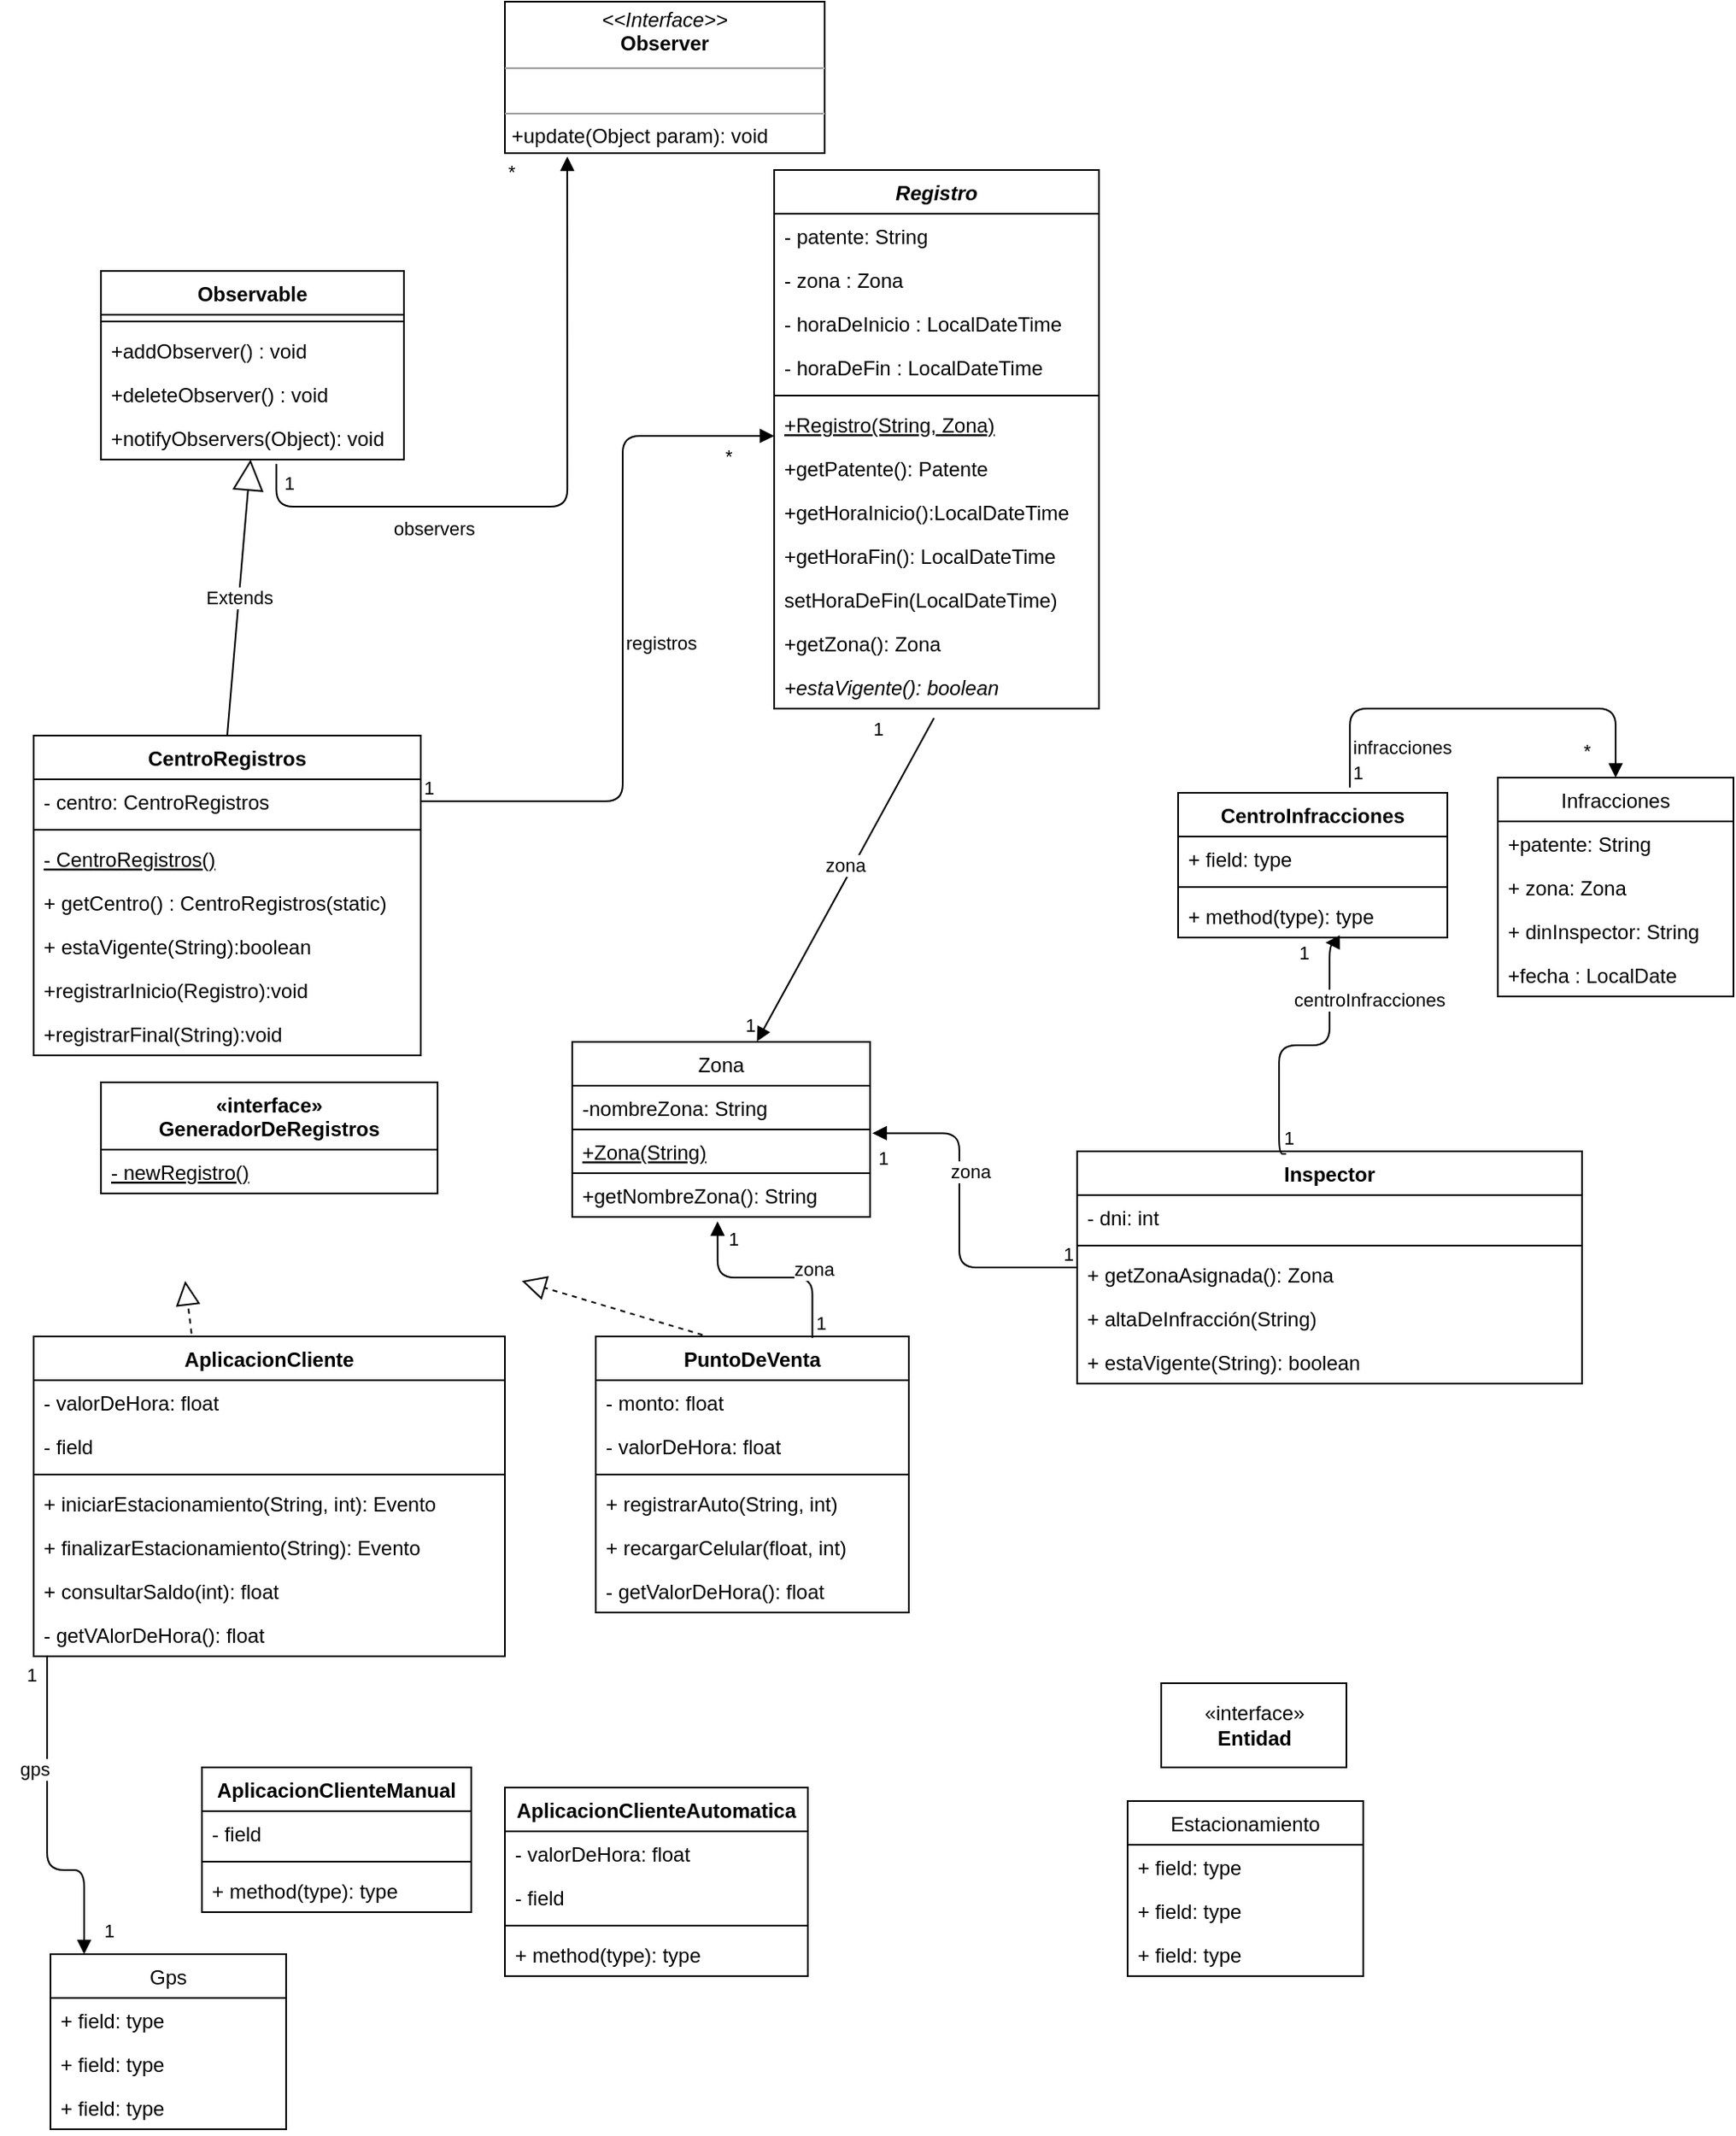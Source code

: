 <mxfile version="13.8.8" type="github">
  <diagram id="UriEQa8C2BqxbSiIbaLs" name="Page-1">
    <mxGraphModel dx="1437" dy="1919" grid="1" gridSize="10" guides="1" tooltips="1" connect="1" arrows="1" fold="1" page="1" pageScale="1" pageWidth="827" pageHeight="1169" math="0" shadow="0">
      <root>
        <mxCell id="0" />
        <mxCell id="1" parent="0" />
        <mxCell id="VB39YqvQ5aaG4hXCd4-X-40" value="1" style="edgeLabel;resizable=0;html=1;align=left;verticalAlign=bottom;" parent="1" connectable="0" vertex="1">
          <mxGeometry x="507" y="20" as="geometry" />
        </mxCell>
        <mxCell id="VB39YqvQ5aaG4hXCd4-X-56" value="" style="endArrow=block;dashed=1;endFill=0;endSize=12;html=1;exitX=0.372;exitY=0.005;exitDx=0;exitDy=0;exitPerimeter=0;" parent="1" source="VB39YqvQ5aaG4hXCd4-X-45" edge="1">
          <mxGeometry width="160" relative="1" as="geometry">
            <mxPoint x="75" y="385" as="sourcePoint" />
            <mxPoint x="300" y="340" as="targetPoint" />
          </mxGeometry>
        </mxCell>
        <mxCell id="VB39YqvQ5aaG4hXCd4-X-57" value="" style="endArrow=block;dashed=1;endFill=0;endSize=12;html=1;exitX=0.335;exitY=-0.009;exitDx=0;exitDy=0;exitPerimeter=0;" parent="1" source="VB39YqvQ5aaG4hXCd4-X-49" edge="1">
          <mxGeometry width="160" relative="1" as="geometry">
            <mxPoint x="230" y="365" as="sourcePoint" />
            <mxPoint x="100" y="340" as="targetPoint" />
          </mxGeometry>
        </mxCell>
        <mxCell id="VB39YqvQ5aaG4hXCd4-X-49" value="AplicacionCliente" style="swimlane;fontStyle=1;align=center;verticalAlign=top;childLayout=stackLayout;horizontal=1;startSize=26;horizontalStack=0;resizeParent=1;resizeParentMax=0;resizeLast=0;collapsible=1;marginBottom=0;" parent="1" vertex="1">
          <mxGeometry x="10" y="373" width="280" height="190" as="geometry" />
        </mxCell>
        <mxCell id="r_H7_0o1ONl4fKxX0q2_-2" value="- valorDeHora: float" style="text;strokeColor=none;fillColor=none;align=left;verticalAlign=top;spacingLeft=4;spacingRight=4;overflow=hidden;rotatable=0;points=[[0,0.5],[1,0.5]];portConstraint=eastwest;" parent="VB39YqvQ5aaG4hXCd4-X-49" vertex="1">
          <mxGeometry y="26" width="280" height="26" as="geometry" />
        </mxCell>
        <mxCell id="VB39YqvQ5aaG4hXCd4-X-50" value="- field" style="text;strokeColor=none;fillColor=none;align=left;verticalAlign=top;spacingLeft=4;spacingRight=4;overflow=hidden;rotatable=0;points=[[0,0.5],[1,0.5]];portConstraint=eastwest;" parent="VB39YqvQ5aaG4hXCd4-X-49" vertex="1">
          <mxGeometry y="52" width="280" height="26" as="geometry" />
        </mxCell>
        <mxCell id="VB39YqvQ5aaG4hXCd4-X-51" value="" style="line;strokeWidth=1;fillColor=none;align=left;verticalAlign=middle;spacingTop=-1;spacingLeft=3;spacingRight=3;rotatable=0;labelPosition=right;points=[];portConstraint=eastwest;" parent="VB39YqvQ5aaG4hXCd4-X-49" vertex="1">
          <mxGeometry y="78" width="280" height="8" as="geometry" />
        </mxCell>
        <mxCell id="r_H7_0o1ONl4fKxX0q2_-14" value="+ iniciarEstacionamiento(String, int): Evento" style="text;strokeColor=none;fillColor=none;align=left;verticalAlign=top;spacingLeft=4;spacingRight=4;overflow=hidden;rotatable=0;points=[[0,0.5],[1,0.5]];portConstraint=eastwest;" parent="VB39YqvQ5aaG4hXCd4-X-49" vertex="1">
          <mxGeometry y="86" width="280" height="26" as="geometry" />
        </mxCell>
        <mxCell id="r_H7_0o1ONl4fKxX0q2_-15" value="+ finalizarEstacionamiento(String): Evento" style="text;strokeColor=none;fillColor=none;align=left;verticalAlign=top;spacingLeft=4;spacingRight=4;overflow=hidden;rotatable=0;points=[[0,0.5],[1,0.5]];portConstraint=eastwest;" parent="VB39YqvQ5aaG4hXCd4-X-49" vertex="1">
          <mxGeometry y="112" width="280" height="26" as="geometry" />
        </mxCell>
        <mxCell id="b4qJvFJ273MuNYPWtz6A-58" value="+ consultarSaldo(int): float" style="text;strokeColor=none;fillColor=none;align=left;verticalAlign=top;spacingLeft=4;spacingRight=4;overflow=hidden;rotatable=0;points=[[0,0.5],[1,0.5]];portConstraint=eastwest;" parent="VB39YqvQ5aaG4hXCd4-X-49" vertex="1">
          <mxGeometry y="138" width="280" height="26" as="geometry" />
        </mxCell>
        <mxCell id="VB39YqvQ5aaG4hXCd4-X-52" value="- getVAlorDeHora(): float" style="text;strokeColor=none;fillColor=none;align=left;verticalAlign=top;spacingLeft=4;spacingRight=4;overflow=hidden;rotatable=0;points=[[0,0.5],[1,0.5]];portConstraint=eastwest;" parent="VB39YqvQ5aaG4hXCd4-X-49" vertex="1">
          <mxGeometry y="164" width="280" height="26" as="geometry" />
        </mxCell>
        <mxCell id="VB39YqvQ5aaG4hXCd4-X-45" value="PuntoDeVenta" style="swimlane;fontStyle=1;align=center;verticalAlign=top;childLayout=stackLayout;horizontal=1;startSize=26;horizontalStack=0;resizeParent=1;resizeParentMax=0;resizeLast=0;collapsible=1;marginBottom=0;" parent="1" vertex="1">
          <mxGeometry x="344" y="373" width="186" height="164" as="geometry" />
        </mxCell>
        <mxCell id="VB39YqvQ5aaG4hXCd4-X-46" value="- monto: float" style="text;strokeColor=none;fillColor=none;align=left;verticalAlign=top;spacingLeft=4;spacingRight=4;overflow=hidden;rotatable=0;points=[[0,0.5],[1,0.5]];portConstraint=eastwest;" parent="VB39YqvQ5aaG4hXCd4-X-45" vertex="1">
          <mxGeometry y="26" width="186" height="26" as="geometry" />
        </mxCell>
        <mxCell id="r_H7_0o1ONl4fKxX0q2_-1" value="- valorDeHora: float" style="text;strokeColor=none;fillColor=none;align=left;verticalAlign=top;spacingLeft=4;spacingRight=4;overflow=hidden;rotatable=0;points=[[0,0.5],[1,0.5]];portConstraint=eastwest;" parent="VB39YqvQ5aaG4hXCd4-X-45" vertex="1">
          <mxGeometry y="52" width="186" height="26" as="geometry" />
        </mxCell>
        <mxCell id="VB39YqvQ5aaG4hXCd4-X-47" value="" style="line;strokeWidth=1;fillColor=none;align=left;verticalAlign=middle;spacingTop=-1;spacingLeft=3;spacingRight=3;rotatable=0;labelPosition=right;points=[];portConstraint=eastwest;" parent="VB39YqvQ5aaG4hXCd4-X-45" vertex="1">
          <mxGeometry y="78" width="186" height="8" as="geometry" />
        </mxCell>
        <mxCell id="VB39YqvQ5aaG4hXCd4-X-48" value="+ registrarAuto(String, int)" style="text;strokeColor=none;fillColor=none;align=left;verticalAlign=top;spacingLeft=4;spacingRight=4;overflow=hidden;rotatable=0;points=[[0,0.5],[1,0.5]];portConstraint=eastwest;" parent="VB39YqvQ5aaG4hXCd4-X-45" vertex="1">
          <mxGeometry y="86" width="186" height="26" as="geometry" />
        </mxCell>
        <mxCell id="r_H7_0o1ONl4fKxX0q2_-3" value="+ recargarCelular(float, int)" style="text;strokeColor=none;fillColor=none;align=left;verticalAlign=top;spacingLeft=4;spacingRight=4;overflow=hidden;rotatable=0;points=[[0,0.5],[1,0.5]];portConstraint=eastwest;" parent="VB39YqvQ5aaG4hXCd4-X-45" vertex="1">
          <mxGeometry y="112" width="186" height="26" as="geometry" />
        </mxCell>
        <mxCell id="b4qJvFJ273MuNYPWtz6A-57" value="- getValorDeHora(): float" style="text;strokeColor=none;fillColor=none;align=left;verticalAlign=top;spacingLeft=4;spacingRight=4;overflow=hidden;rotatable=0;points=[[0,0.5],[1,0.5]];portConstraint=eastwest;" parent="VB39YqvQ5aaG4hXCd4-X-45" vertex="1">
          <mxGeometry y="138" width="186" height="26" as="geometry" />
        </mxCell>
        <mxCell id="VB39YqvQ5aaG4hXCd4-X-58" value="Zona" style="swimlane;fontStyle=0;childLayout=stackLayout;horizontal=1;startSize=26;fillColor=none;horizontalStack=0;resizeParent=1;resizeParentMax=0;resizeLast=0;collapsible=1;marginBottom=0;" parent="1" vertex="1">
          <mxGeometry x="330" y="198" width="177" height="104" as="geometry" />
        </mxCell>
        <mxCell id="VB39YqvQ5aaG4hXCd4-X-59" value="-nombreZona: String" style="text;strokeColor=none;fillColor=none;align=left;verticalAlign=top;spacingLeft=4;spacingRight=4;overflow=hidden;rotatable=0;points=[[0,0.5],[1,0.5]];portConstraint=eastwest;" parent="VB39YqvQ5aaG4hXCd4-X-58" vertex="1">
          <mxGeometry y="26" width="177" height="26" as="geometry" />
        </mxCell>
        <mxCell id="VB39YqvQ5aaG4hXCd4-X-61" value="+Zona(String)" style="text;fillColor=none;align=left;verticalAlign=top;spacingLeft=4;spacingRight=4;overflow=hidden;rotatable=0;points=[[0,0.5],[1,0.5]];portConstraint=eastwest;strokeColor=#000000;fontStyle=4" parent="VB39YqvQ5aaG4hXCd4-X-58" vertex="1">
          <mxGeometry y="52" width="177" height="26" as="geometry" />
        </mxCell>
        <mxCell id="BLO2OcdTBqM4fICeqmi3-65" value="+getNombreZona(): String" style="text;fillColor=none;align=left;verticalAlign=top;spacingLeft=4;spacingRight=4;overflow=hidden;rotatable=0;points=[[0,0.5],[1,0.5]];portConstraint=eastwest;" parent="VB39YqvQ5aaG4hXCd4-X-58" vertex="1">
          <mxGeometry y="78" width="177" height="26" as="geometry" />
        </mxCell>
        <mxCell id="VB39YqvQ5aaG4hXCd4-X-62" value="Gps" style="swimlane;fontStyle=0;childLayout=stackLayout;horizontal=1;startSize=26;fillColor=none;horizontalStack=0;resizeParent=1;resizeParentMax=0;resizeLast=0;collapsible=1;marginBottom=0;" parent="1" vertex="1">
          <mxGeometry x="20" y="740" width="140" height="104" as="geometry" />
        </mxCell>
        <mxCell id="VB39YqvQ5aaG4hXCd4-X-63" value="+ field: type" style="text;strokeColor=none;fillColor=none;align=left;verticalAlign=top;spacingLeft=4;spacingRight=4;overflow=hidden;rotatable=0;points=[[0,0.5],[1,0.5]];portConstraint=eastwest;" parent="VB39YqvQ5aaG4hXCd4-X-62" vertex="1">
          <mxGeometry y="26" width="140" height="26" as="geometry" />
        </mxCell>
        <mxCell id="VB39YqvQ5aaG4hXCd4-X-64" value="+ field: type" style="text;strokeColor=none;fillColor=none;align=left;verticalAlign=top;spacingLeft=4;spacingRight=4;overflow=hidden;rotatable=0;points=[[0,0.5],[1,0.5]];portConstraint=eastwest;" parent="VB39YqvQ5aaG4hXCd4-X-62" vertex="1">
          <mxGeometry y="52" width="140" height="26" as="geometry" />
        </mxCell>
        <mxCell id="VB39YqvQ5aaG4hXCd4-X-65" value="+ field: type" style="text;strokeColor=none;fillColor=none;align=left;verticalAlign=top;spacingLeft=4;spacingRight=4;overflow=hidden;rotatable=0;points=[[0,0.5],[1,0.5]];portConstraint=eastwest;" parent="VB39YqvQ5aaG4hXCd4-X-62" vertex="1">
          <mxGeometry y="78" width="140" height="26" as="geometry" />
        </mxCell>
        <mxCell id="VB39YqvQ5aaG4hXCd4-X-67" value="gps" style="endArrow=block;endFill=1;html=1;edgeStyle=orthogonalEdgeStyle;align=left;verticalAlign=top;" parent="1" source="VB39YqvQ5aaG4hXCd4-X-52" target="VB39YqvQ5aaG4hXCd4-X-62" edge="1">
          <mxGeometry x="-0.458" y="-18" relative="1" as="geometry">
            <mxPoint x="79" y="470" as="sourcePoint" />
            <mxPoint x="40" y="739" as="targetPoint" />
            <mxPoint as="offset" />
            <Array as="points">
              <mxPoint x="18" y="690" />
              <mxPoint x="40" y="690" />
            </Array>
          </mxGeometry>
        </mxCell>
        <mxCell id="VB39YqvQ5aaG4hXCd4-X-68" value="1" style="edgeLabel;resizable=0;html=1;align=left;verticalAlign=bottom;" parent="VB39YqvQ5aaG4hXCd4-X-67" connectable="0" vertex="1">
          <mxGeometry x="-1" relative="1" as="geometry">
            <mxPoint x="-14" y="19" as="offset" />
          </mxGeometry>
        </mxCell>
        <mxCell id="VB39YqvQ5aaG4hXCd4-X-69" value="1" style="edgeLabel;resizable=0;html=1;align=left;verticalAlign=bottom;" parent="1" connectable="0" vertex="1">
          <mxGeometry x="-10.0" y="710" as="geometry">
            <mxPoint x="60" y="24" as="offset" />
          </mxGeometry>
        </mxCell>
        <mxCell id="VB39YqvQ5aaG4hXCd4-X-70" value="zona" style="endArrow=block;endFill=1;html=1;edgeStyle=orthogonalEdgeStyle;align=left;verticalAlign=top;exitX=0.692;exitY=0.005;exitDx=0;exitDy=0;exitPerimeter=0;entryX=0.488;entryY=1.099;entryDx=0;entryDy=0;entryPerimeter=0;" parent="1" source="VB39YqvQ5aaG4hXCd4-X-45" target="BLO2OcdTBqM4fICeqmi3-65" edge="1">
          <mxGeometry x="-0.275" y="18" relative="1" as="geometry">
            <mxPoint x="340" y="225" as="sourcePoint" />
            <mxPoint x="500" y="225" as="targetPoint" />
            <mxPoint x="-3" y="-36" as="offset" />
            <Array as="points">
              <mxPoint x="473" y="338" />
              <mxPoint x="416" y="338" />
            </Array>
          </mxGeometry>
        </mxCell>
        <mxCell id="VB39YqvQ5aaG4hXCd4-X-71" value="1" style="edgeLabel;resizable=0;html=1;align=left;verticalAlign=bottom;" parent="VB39YqvQ5aaG4hXCd4-X-70" connectable="0" vertex="1">
          <mxGeometry x="-1" relative="1" as="geometry" />
        </mxCell>
        <mxCell id="VB39YqvQ5aaG4hXCd4-X-72" value="1" style="edgeLabel;resizable=0;html=1;align=left;verticalAlign=bottom;" parent="1" connectable="0" vertex="1">
          <mxGeometry x="330" y="373.0" as="geometry">
            <mxPoint x="91" y="-50" as="offset" />
          </mxGeometry>
        </mxCell>
        <mxCell id="VB39YqvQ5aaG4hXCd4-X-75" value="1" style="edgeLabel;resizable=0;html=1;align=left;verticalAlign=bottom;" parent="1" connectable="0" vertex="1">
          <mxGeometry x="437" y="100" as="geometry">
            <mxPoint x="-6" y="96" as="offset" />
          </mxGeometry>
        </mxCell>
        <mxCell id="VB39YqvQ5aaG4hXCd4-X-1" value="Estacionamiento" style="swimlane;fontStyle=0;childLayout=stackLayout;horizontal=1;startSize=26;fillColor=none;horizontalStack=0;resizeParent=1;resizeParentMax=0;resizeLast=0;collapsible=1;marginBottom=0;" parent="1" vertex="1">
          <mxGeometry x="660" y="649" width="140" height="104" as="geometry" />
        </mxCell>
        <mxCell id="VB39YqvQ5aaG4hXCd4-X-2" value="+ field: type" style="text;strokeColor=none;fillColor=none;align=left;verticalAlign=top;spacingLeft=4;spacingRight=4;overflow=hidden;rotatable=0;points=[[0,0.5],[1,0.5]];portConstraint=eastwest;" parent="VB39YqvQ5aaG4hXCd4-X-1" vertex="1">
          <mxGeometry y="26" width="140" height="26" as="geometry" />
        </mxCell>
        <mxCell id="VB39YqvQ5aaG4hXCd4-X-3" value="+ field: type" style="text;strokeColor=none;fillColor=none;align=left;verticalAlign=top;spacingLeft=4;spacingRight=4;overflow=hidden;rotatable=0;points=[[0,0.5],[1,0.5]];portConstraint=eastwest;" parent="VB39YqvQ5aaG4hXCd4-X-1" vertex="1">
          <mxGeometry y="52" width="140" height="26" as="geometry" />
        </mxCell>
        <mxCell id="VB39YqvQ5aaG4hXCd4-X-4" value="+ field: type" style="text;strokeColor=none;fillColor=none;align=left;verticalAlign=top;spacingLeft=4;spacingRight=4;overflow=hidden;rotatable=0;points=[[0,0.5],[1,0.5]];portConstraint=eastwest;" parent="VB39YqvQ5aaG4hXCd4-X-1" vertex="1">
          <mxGeometry y="78" width="140" height="26" as="geometry" />
        </mxCell>
        <mxCell id="-4X8lpuKlx_NhxdMr4EA-4" value="«interface»&lt;br&gt;&lt;b&gt;Entidad&lt;/b&gt;" style="html=1;" parent="1" vertex="1">
          <mxGeometry x="680" y="579" width="110" height="50" as="geometry" />
        </mxCell>
        <mxCell id="-4X8lpuKlx_NhxdMr4EA-5" value="zona" style="endArrow=block;endFill=1;html=1;edgeStyle=orthogonalEdgeStyle;align=left;verticalAlign=top;entryX=1.01;entryY=0.086;entryDx=0;entryDy=0;entryPerimeter=0;exitX=0;exitY=0.5;exitDx=0;exitDy=0;" parent="1" source="mMxs3O_KoJjjj4HtSjuY-9" edge="1">
          <mxGeometry x="0.396" y="7" relative="1" as="geometry">
            <mxPoint x="600" y="310" as="sourcePoint" />
            <mxPoint x="508.4" y="252.236" as="targetPoint" />
            <mxPoint as="offset" />
            <Array as="points">
              <mxPoint x="560" y="332" />
              <mxPoint x="560" y="252" />
            </Array>
          </mxGeometry>
        </mxCell>
        <mxCell id="-4X8lpuKlx_NhxdMr4EA-6" value="1" style="edgeLabel;resizable=0;html=1;align=left;verticalAlign=bottom;" parent="-4X8lpuKlx_NhxdMr4EA-5" connectable="0" vertex="1">
          <mxGeometry x="-1" relative="1" as="geometry">
            <mxPoint x="-10" as="offset" />
          </mxGeometry>
        </mxCell>
        <mxCell id="-4X8lpuKlx_NhxdMr4EA-7" value="1" style="edgeLabel;resizable=0;html=1;align=left;verticalAlign=bottom;" parent="1" connectable="0" vertex="1">
          <mxGeometry x="510" y="275" as="geometry" />
        </mxCell>
        <mxCell id="mMxs3O_KoJjjj4HtSjuY-9" value="Inspector" style="swimlane;fontStyle=1;align=center;verticalAlign=top;childLayout=stackLayout;horizontal=1;startSize=26;horizontalStack=0;resizeParent=1;resizeParentMax=0;resizeLast=0;collapsible=1;marginBottom=0;" parent="1" vertex="1">
          <mxGeometry x="630" y="263" width="300" height="138" as="geometry" />
        </mxCell>
        <mxCell id="mMxs3O_KoJjjj4HtSjuY-10" value="- dni: int" style="text;strokeColor=none;fillColor=none;align=left;verticalAlign=top;spacingLeft=4;spacingRight=4;overflow=hidden;rotatable=0;points=[[0,0.5],[1,0.5]];portConstraint=eastwest;" parent="mMxs3O_KoJjjj4HtSjuY-9" vertex="1">
          <mxGeometry y="26" width="300" height="26" as="geometry" />
        </mxCell>
        <mxCell id="mMxs3O_KoJjjj4HtSjuY-11" value="" style="line;strokeWidth=1;fillColor=none;align=left;verticalAlign=middle;spacingTop=-1;spacingLeft=3;spacingRight=3;rotatable=0;labelPosition=right;points=[];portConstraint=eastwest;" parent="mMxs3O_KoJjjj4HtSjuY-9" vertex="1">
          <mxGeometry y="52" width="300" height="8" as="geometry" />
        </mxCell>
        <mxCell id="mMxs3O_KoJjjj4HtSjuY-12" value="+ getZonaAsignada(): Zona" style="text;strokeColor=none;fillColor=none;align=left;verticalAlign=top;spacingLeft=4;spacingRight=4;overflow=hidden;rotatable=0;points=[[0,0.5],[1,0.5]];portConstraint=eastwest;" parent="mMxs3O_KoJjjj4HtSjuY-9" vertex="1">
          <mxGeometry y="60" width="300" height="26" as="geometry" />
        </mxCell>
        <mxCell id="BLO2OcdTBqM4fICeqmi3-17" value="+ altaDeInfracción(String)" style="text;strokeColor=none;fillColor=none;align=left;verticalAlign=top;spacingLeft=4;spacingRight=4;overflow=hidden;rotatable=0;points=[[0,0.5],[1,0.5]];portConstraint=eastwest;" parent="mMxs3O_KoJjjj4HtSjuY-9" vertex="1">
          <mxGeometry y="86" width="300" height="26" as="geometry" />
        </mxCell>
        <mxCell id="BLO2OcdTBqM4fICeqmi3-18" value="+ estaVigente(String): boolean&#xa;" style="text;strokeColor=none;fillColor=none;align=left;verticalAlign=top;spacingLeft=4;spacingRight=4;overflow=hidden;rotatable=0;points=[[0,0.5],[1,0.5]];portConstraint=eastwest;" parent="mMxs3O_KoJjjj4HtSjuY-9" vertex="1">
          <mxGeometry y="112" width="300" height="26" as="geometry" />
        </mxCell>
        <mxCell id="tcAycE_JhxoOrPbAttz3-1" value="CentroRegistros" style="swimlane;fontStyle=1;align=center;verticalAlign=top;childLayout=stackLayout;horizontal=1;startSize=26;horizontalStack=0;resizeParent=1;resizeParentMax=0;resizeLast=0;collapsible=1;marginBottom=0;" parent="1" vertex="1">
          <mxGeometry x="10" y="16" width="230" height="190" as="geometry" />
        </mxCell>
        <mxCell id="tcAycE_JhxoOrPbAttz3-6" value="- centro: CentroRegistros&#xa;" style="text;strokeColor=none;fillColor=none;align=left;verticalAlign=top;spacingLeft=4;spacingRight=4;overflow=hidden;rotatable=0;points=[[0,0.5],[1,0.5]];portConstraint=eastwest;" parent="tcAycE_JhxoOrPbAttz3-1" vertex="1">
          <mxGeometry y="26" width="230" height="26" as="geometry" />
        </mxCell>
        <mxCell id="tcAycE_JhxoOrPbAttz3-3" value="" style="line;strokeWidth=1;fillColor=none;align=left;verticalAlign=middle;spacingTop=-1;spacingLeft=3;spacingRight=3;rotatable=0;labelPosition=right;points=[];portConstraint=eastwest;" parent="tcAycE_JhxoOrPbAttz3-1" vertex="1">
          <mxGeometry y="52" width="230" height="8" as="geometry" />
        </mxCell>
        <mxCell id="tcAycE_JhxoOrPbAttz3-4" value="- CentroRegistros()" style="text;strokeColor=none;fillColor=none;align=left;verticalAlign=top;spacingLeft=4;spacingRight=4;overflow=hidden;rotatable=0;points=[[0,0.5],[1,0.5]];portConstraint=eastwest;fontStyle=4" parent="tcAycE_JhxoOrPbAttz3-1" vertex="1">
          <mxGeometry y="60" width="230" height="26" as="geometry" />
        </mxCell>
        <mxCell id="tcAycE_JhxoOrPbAttz3-5" value="+ getCentro() : CentroRegistros(static)" style="text;strokeColor=none;fillColor=none;align=left;verticalAlign=top;spacingLeft=4;spacingRight=4;overflow=hidden;rotatable=0;points=[[0,0.5],[1,0.5]];portConstraint=eastwest;" parent="tcAycE_JhxoOrPbAttz3-1" vertex="1">
          <mxGeometry y="86" width="230" height="26" as="geometry" />
        </mxCell>
        <mxCell id="tcAycE_JhxoOrPbAttz3-7" value="+ estaVigente(String):boolean" style="text;strokeColor=none;fillColor=none;align=left;verticalAlign=top;spacingLeft=4;spacingRight=4;overflow=hidden;rotatable=0;points=[[0,0.5],[1,0.5]];portConstraint=eastwest;" parent="tcAycE_JhxoOrPbAttz3-1" vertex="1">
          <mxGeometry y="112" width="230" height="26" as="geometry" />
        </mxCell>
        <mxCell id="hdDigSGi8Vmqo8NwjxhC-1" value="+registrarInicio(Registro):void" style="text;strokeColor=none;fillColor=none;align=left;verticalAlign=top;spacingLeft=4;spacingRight=4;overflow=hidden;rotatable=0;points=[[0,0.5],[1,0.5]];portConstraint=eastwest;" parent="tcAycE_JhxoOrPbAttz3-1" vertex="1">
          <mxGeometry y="138" width="230" height="26" as="geometry" />
        </mxCell>
        <mxCell id="hdDigSGi8Vmqo8NwjxhC-2" value="+registrarFinal(String):void" style="text;strokeColor=none;fillColor=none;align=left;verticalAlign=top;spacingLeft=4;spacingRight=4;overflow=hidden;rotatable=0;points=[[0,0.5],[1,0.5]];portConstraint=eastwest;" parent="tcAycE_JhxoOrPbAttz3-1" vertex="1">
          <mxGeometry y="164" width="230" height="26" as="geometry" />
        </mxCell>
        <mxCell id="r_H7_0o1ONl4fKxX0q2_-4" value="AplicacionClienteManual" style="swimlane;fontStyle=1;align=center;verticalAlign=top;childLayout=stackLayout;horizontal=1;startSize=26;horizontalStack=0;resizeParent=1;resizeParentMax=0;resizeLast=0;collapsible=1;marginBottom=0;" parent="1" vertex="1">
          <mxGeometry x="110" y="629" width="160" height="86" as="geometry" />
        </mxCell>
        <mxCell id="r_H7_0o1ONl4fKxX0q2_-6" value="- field" style="text;strokeColor=none;fillColor=none;align=left;verticalAlign=top;spacingLeft=4;spacingRight=4;overflow=hidden;rotatable=0;points=[[0,0.5],[1,0.5]];portConstraint=eastwest;" parent="r_H7_0o1ONl4fKxX0q2_-4" vertex="1">
          <mxGeometry y="26" width="160" height="26" as="geometry" />
        </mxCell>
        <mxCell id="r_H7_0o1ONl4fKxX0q2_-7" value="" style="line;strokeWidth=1;fillColor=none;align=left;verticalAlign=middle;spacingTop=-1;spacingLeft=3;spacingRight=3;rotatable=0;labelPosition=right;points=[];portConstraint=eastwest;" parent="r_H7_0o1ONl4fKxX0q2_-4" vertex="1">
          <mxGeometry y="52" width="160" height="8" as="geometry" />
        </mxCell>
        <mxCell id="r_H7_0o1ONl4fKxX0q2_-8" value="+ method(type): type" style="text;strokeColor=none;fillColor=none;align=left;verticalAlign=top;spacingLeft=4;spacingRight=4;overflow=hidden;rotatable=0;points=[[0,0.5],[1,0.5]];portConstraint=eastwest;" parent="r_H7_0o1ONl4fKxX0q2_-4" vertex="1">
          <mxGeometry y="60" width="160" height="26" as="geometry" />
        </mxCell>
        <mxCell id="r_H7_0o1ONl4fKxX0q2_-9" value="AplicacionClienteAutomatica" style="swimlane;fontStyle=1;align=center;verticalAlign=top;childLayout=stackLayout;horizontal=1;startSize=26;horizontalStack=0;resizeParent=1;resizeParentMax=0;resizeLast=0;collapsible=1;marginBottom=0;" parent="1" vertex="1">
          <mxGeometry x="290" y="641" width="180" height="112" as="geometry" />
        </mxCell>
        <mxCell id="r_H7_0o1ONl4fKxX0q2_-10" value="- valorDeHora: float" style="text;strokeColor=none;fillColor=none;align=left;verticalAlign=top;spacingLeft=4;spacingRight=4;overflow=hidden;rotatable=0;points=[[0,0.5],[1,0.5]];portConstraint=eastwest;" parent="r_H7_0o1ONl4fKxX0q2_-9" vertex="1">
          <mxGeometry y="26" width="180" height="26" as="geometry" />
        </mxCell>
        <mxCell id="r_H7_0o1ONl4fKxX0q2_-11" value="- field" style="text;strokeColor=none;fillColor=none;align=left;verticalAlign=top;spacingLeft=4;spacingRight=4;overflow=hidden;rotatable=0;points=[[0,0.5],[1,0.5]];portConstraint=eastwest;" parent="r_H7_0o1ONl4fKxX0q2_-9" vertex="1">
          <mxGeometry y="52" width="180" height="26" as="geometry" />
        </mxCell>
        <mxCell id="r_H7_0o1ONl4fKxX0q2_-12" value="" style="line;strokeWidth=1;fillColor=none;align=left;verticalAlign=middle;spacingTop=-1;spacingLeft=3;spacingRight=3;rotatable=0;labelPosition=right;points=[];portConstraint=eastwest;" parent="r_H7_0o1ONl4fKxX0q2_-9" vertex="1">
          <mxGeometry y="78" width="180" height="8" as="geometry" />
        </mxCell>
        <mxCell id="r_H7_0o1ONl4fKxX0q2_-13" value="+ method(type): type" style="text;strokeColor=none;fillColor=none;align=left;verticalAlign=top;spacingLeft=4;spacingRight=4;overflow=hidden;rotatable=0;points=[[0,0.5],[1,0.5]];portConstraint=eastwest;" parent="r_H7_0o1ONl4fKxX0q2_-9" vertex="1">
          <mxGeometry y="86" width="180" height="26" as="geometry" />
        </mxCell>
        <mxCell id="b4qJvFJ273MuNYPWtz6A-53" value="«interface»&#xa;GeneradorDeRegistros" style="swimlane;fontStyle=1;align=center;verticalAlign=top;childLayout=stackLayout;horizontal=1;startSize=40;horizontalStack=0;resizeParent=1;resizeParentMax=0;resizeLast=0;collapsible=1;marginBottom=0;rounded=0;shadow=0;glass=0;sketch=0;fillColor=#ffffff;swimlaneLine=1;" parent="1" vertex="1">
          <mxGeometry x="50" y="222" width="200" height="66" as="geometry" />
        </mxCell>
        <mxCell id="b4qJvFJ273MuNYPWtz6A-54" value="- newRegistro()" style="text;strokeColor=none;fillColor=none;align=left;verticalAlign=top;spacingLeft=4;spacingRight=4;overflow=hidden;rotatable=0;points=[[0,0.5],[1,0.5]];portConstraint=eastwest;fontStyle=4" parent="b4qJvFJ273MuNYPWtz6A-53" vertex="1">
          <mxGeometry y="40" width="200" height="26" as="geometry" />
        </mxCell>
        <mxCell id="W4qLgiWFTaRkgqLNGN0--1" value="Registro" style="swimlane;fontStyle=3;align=center;verticalAlign=top;childLayout=stackLayout;horizontal=1;startSize=26;horizontalStack=0;resizeParent=1;resizeParentMax=0;resizeLast=0;collapsible=1;marginBottom=0;" parent="1" vertex="1">
          <mxGeometry x="450" y="-320" width="193" height="320" as="geometry" />
        </mxCell>
        <mxCell id="RAyXN_2PXFNUK-T5xmwz-3" value="- patente: String" style="text;strokeColor=none;fillColor=none;align=left;verticalAlign=top;spacingLeft=4;spacingRight=4;overflow=hidden;rotatable=0;points=[[0,0.5],[1,0.5]];portConstraint=eastwest;" vertex="1" parent="W4qLgiWFTaRkgqLNGN0--1">
          <mxGeometry y="26" width="193" height="26" as="geometry" />
        </mxCell>
        <mxCell id="BLO2OcdTBqM4fICeqmi3-44" value="- zona : Zona" style="text;strokeColor=none;fillColor=none;align=left;verticalAlign=top;spacingLeft=4;spacingRight=4;overflow=hidden;rotatable=0;points=[[0,0.5],[1,0.5]];portConstraint=eastwest;" parent="W4qLgiWFTaRkgqLNGN0--1" vertex="1">
          <mxGeometry y="52" width="193" height="26" as="geometry" />
        </mxCell>
        <mxCell id="BLO2OcdTBqM4fICeqmi3-43" value="- horaDeInicio : LocalDateTime" style="text;strokeColor=none;fillColor=none;align=left;verticalAlign=top;spacingLeft=4;spacingRight=4;overflow=hidden;rotatable=0;points=[[0,0.5],[1,0.5]];portConstraint=eastwest;" parent="W4qLgiWFTaRkgqLNGN0--1" vertex="1">
          <mxGeometry y="78" width="193" height="26" as="geometry" />
        </mxCell>
        <mxCell id="W4qLgiWFTaRkgqLNGN0--2" value="- horaDeFin : LocalDateTime" style="text;strokeColor=none;fillColor=none;align=left;verticalAlign=top;spacingLeft=4;spacingRight=4;overflow=hidden;rotatable=0;points=[[0,0.5],[1,0.5]];portConstraint=eastwest;" parent="W4qLgiWFTaRkgqLNGN0--1" vertex="1">
          <mxGeometry y="104" width="193" height="26" as="geometry" />
        </mxCell>
        <mxCell id="W4qLgiWFTaRkgqLNGN0--3" value="" style="line;strokeWidth=1;fillColor=none;align=left;verticalAlign=middle;spacingTop=-1;spacingLeft=3;spacingRight=3;rotatable=0;labelPosition=right;points=[];portConstraint=eastwest;" parent="W4qLgiWFTaRkgqLNGN0--1" vertex="1">
          <mxGeometry y="130" width="193" height="8" as="geometry" />
        </mxCell>
        <mxCell id="W4qLgiWFTaRkgqLNGN0--4" value="+Registro(String, Zona)" style="text;strokeColor=none;fillColor=none;align=left;verticalAlign=top;spacingLeft=4;spacingRight=4;overflow=hidden;rotatable=0;points=[[0,0.5],[1,0.5]];portConstraint=eastwest;fontStyle=4" parent="W4qLgiWFTaRkgqLNGN0--1" vertex="1">
          <mxGeometry y="138" width="193" height="26" as="geometry" />
        </mxCell>
        <mxCell id="BLO2OcdTBqM4fICeqmi3-47" value="+getPatente(): Patente" style="text;strokeColor=none;fillColor=none;align=left;verticalAlign=top;spacingLeft=4;spacingRight=4;overflow=hidden;rotatable=0;points=[[0,0.5],[1,0.5]];portConstraint=eastwest;fontStyle=0" parent="W4qLgiWFTaRkgqLNGN0--1" vertex="1">
          <mxGeometry y="164" width="193" height="26" as="geometry" />
        </mxCell>
        <mxCell id="BLO2OcdTBqM4fICeqmi3-45" value="+getHoraInicio():LocalDateTime" style="text;strokeColor=none;fillColor=none;align=left;verticalAlign=top;spacingLeft=4;spacingRight=4;overflow=hidden;rotatable=0;points=[[0,0.5],[1,0.5]];portConstraint=eastwest;fontStyle=0" parent="W4qLgiWFTaRkgqLNGN0--1" vertex="1">
          <mxGeometry y="190" width="193" height="26" as="geometry" />
        </mxCell>
        <mxCell id="RAyXN_2PXFNUK-T5xmwz-1" value="+getHoraFin(): LocalDateTime" style="text;strokeColor=none;fillColor=none;align=left;verticalAlign=top;spacingLeft=4;spacingRight=4;overflow=hidden;rotatable=0;points=[[0,0.5],[1,0.5]];portConstraint=eastwest;fontStyle=0" vertex="1" parent="W4qLgiWFTaRkgqLNGN0--1">
          <mxGeometry y="216" width="193" height="26" as="geometry" />
        </mxCell>
        <mxCell id="RAyXN_2PXFNUK-T5xmwz-2" value="setHoraDeFin(LocalDateTime)" style="text;strokeColor=none;fillColor=none;align=left;verticalAlign=top;spacingLeft=4;spacingRight=4;overflow=hidden;rotatable=0;points=[[0,0.5],[1,0.5]];portConstraint=eastwest;fontStyle=0" vertex="1" parent="W4qLgiWFTaRkgqLNGN0--1">
          <mxGeometry y="242" width="193" height="26" as="geometry" />
        </mxCell>
        <mxCell id="BLO2OcdTBqM4fICeqmi3-48" value="+getZona(): Zona" style="text;strokeColor=none;fillColor=none;align=left;verticalAlign=top;spacingLeft=4;spacingRight=4;overflow=hidden;rotatable=0;points=[[0,0.5],[1,0.5]];portConstraint=eastwest;fontStyle=0" parent="W4qLgiWFTaRkgqLNGN0--1" vertex="1">
          <mxGeometry y="268" width="193" height="26" as="geometry" />
        </mxCell>
        <mxCell id="BLO2OcdTBqM4fICeqmi3-49" value="+estaVigente(): boolean" style="text;strokeColor=none;fillColor=none;align=left;verticalAlign=top;spacingLeft=4;spacingRight=4;overflow=hidden;rotatable=0;points=[[0,0.5],[1,0.5]];portConstraint=eastwest;fontStyle=2" parent="W4qLgiWFTaRkgqLNGN0--1" vertex="1">
          <mxGeometry y="294" width="193" height="26" as="geometry" />
        </mxCell>
        <mxCell id="W4qLgiWFTaRkgqLNGN0--5" value="zona" style="html=1;verticalAlign=bottom;endArrow=block;entryX=0.62;entryY=-0.002;entryDx=0;entryDy=0;entryPerimeter=0;exitX=0.492;exitY=1.218;exitDx=0;exitDy=0;exitPerimeter=0;" parent="1" source="BLO2OcdTBqM4fICeqmi3-49" target="VB39YqvQ5aaG4hXCd4-X-58" edge="1">
          <mxGeometry width="80" relative="1" as="geometry">
            <mxPoint x="450" y="140" as="sourcePoint" />
            <mxPoint x="530" y="140" as="targetPoint" />
          </mxGeometry>
        </mxCell>
        <mxCell id="W4qLgiWFTaRkgqLNGN0--6" value="*" style="edgeLabel;resizable=0;html=1;align=left;verticalAlign=bottom;" parent="1" connectable="0" vertex="1">
          <mxGeometry x="490" y="-220" as="geometry">
            <mxPoint x="-71" y="78" as="offset" />
          </mxGeometry>
        </mxCell>
        <mxCell id="BLO2OcdTBqM4fICeqmi3-4" value="&lt;p style=&quot;margin: 0px ; margin-top: 4px ; text-align: center&quot;&gt;&lt;i&gt;&amp;lt;&amp;lt;Interface&amp;gt;&amp;gt;&lt;/i&gt;&lt;br&gt;&lt;b&gt;Observer&lt;/b&gt;&lt;/p&gt;&lt;hr size=&quot;1&quot;&gt;&lt;p style=&quot;margin: 0px ; margin-left: 4px&quot;&gt;&lt;br&gt;&lt;/p&gt;&lt;hr size=&quot;1&quot;&gt;&lt;p style=&quot;margin: 0px ; margin-left: 4px&quot;&gt;+update(Object param): void&lt;br&gt;&lt;br&gt;&lt;/p&gt;" style="verticalAlign=top;align=left;overflow=fill;fontSize=12;fontFamily=Helvetica;html=1;" parent="1" vertex="1">
          <mxGeometry x="290" y="-420" width="190" height="90" as="geometry" />
        </mxCell>
        <mxCell id="BLO2OcdTBqM4fICeqmi3-7" value="*" style="edgeLabel;resizable=0;html=1;align=left;verticalAlign=bottom;" parent="1" connectable="0" vertex="1">
          <mxGeometry x="140" y="-300" as="geometry">
            <mxPoint x="150" y="-11" as="offset" />
          </mxGeometry>
        </mxCell>
        <mxCell id="BLO2OcdTBqM4fICeqmi3-8" value="Observable" style="swimlane;fontStyle=1;align=center;verticalAlign=top;childLayout=stackLayout;horizontal=1;startSize=26;horizontalStack=0;resizeParent=1;resizeParentMax=0;resizeLast=0;collapsible=1;marginBottom=0;" parent="1" vertex="1">
          <mxGeometry x="50" y="-260" width="180" height="112" as="geometry" />
        </mxCell>
        <mxCell id="BLO2OcdTBqM4fICeqmi3-10" value="" style="line;strokeWidth=1;fillColor=none;align=left;verticalAlign=middle;spacingTop=-1;spacingLeft=3;spacingRight=3;rotatable=0;labelPosition=right;points=[];portConstraint=eastwest;" parent="BLO2OcdTBqM4fICeqmi3-8" vertex="1">
          <mxGeometry y="26" width="180" height="8" as="geometry" />
        </mxCell>
        <mxCell id="BLO2OcdTBqM4fICeqmi3-11" value="+addObserver() : void" style="text;strokeColor=none;fillColor=none;align=left;verticalAlign=top;spacingLeft=4;spacingRight=4;overflow=hidden;rotatable=0;points=[[0,0.5],[1,0.5]];portConstraint=eastwest;" parent="BLO2OcdTBqM4fICeqmi3-8" vertex="1">
          <mxGeometry y="34" width="180" height="26" as="geometry" />
        </mxCell>
        <mxCell id="BLO2OcdTBqM4fICeqmi3-14" value="+deleteObserver() : void" style="text;strokeColor=none;fillColor=none;align=left;verticalAlign=top;spacingLeft=4;spacingRight=4;overflow=hidden;rotatable=0;points=[[0,0.5],[1,0.5]];portConstraint=eastwest;" parent="BLO2OcdTBqM4fICeqmi3-8" vertex="1">
          <mxGeometry y="60" width="180" height="26" as="geometry" />
        </mxCell>
        <mxCell id="BLO2OcdTBqM4fICeqmi3-13" value="+notifyObservers(Object): void" style="text;strokeColor=none;fillColor=none;align=left;verticalAlign=top;spacingLeft=4;spacingRight=4;overflow=hidden;rotatable=0;points=[[0,0.5],[1,0.5]];portConstraint=eastwest;" parent="BLO2OcdTBqM4fICeqmi3-8" vertex="1">
          <mxGeometry y="86" width="180" height="26" as="geometry" />
        </mxCell>
        <mxCell id="BLO2OcdTBqM4fICeqmi3-16" value="Extends" style="endArrow=block;endSize=16;endFill=0;html=1;exitX=0.5;exitY=0;exitDx=0;exitDy=0;" parent="1" source="tcAycE_JhxoOrPbAttz3-1" target="BLO2OcdTBqM4fICeqmi3-13" edge="1">
          <mxGeometry width="160" relative="1" as="geometry">
            <mxPoint x="440" y="10" as="sourcePoint" />
            <mxPoint x="600" y="10" as="targetPoint" />
          </mxGeometry>
        </mxCell>
        <mxCell id="BLO2OcdTBqM4fICeqmi3-19" value="CentroInfracciones" style="swimlane;fontStyle=1;align=center;verticalAlign=top;childLayout=stackLayout;horizontal=1;startSize=26;horizontalStack=0;resizeParent=1;resizeParentMax=0;resizeLast=0;collapsible=1;marginBottom=0;" parent="1" vertex="1">
          <mxGeometry x="690" y="50" width="160" height="86" as="geometry" />
        </mxCell>
        <mxCell id="BLO2OcdTBqM4fICeqmi3-20" value="+ field: type" style="text;strokeColor=none;fillColor=none;align=left;verticalAlign=top;spacingLeft=4;spacingRight=4;overflow=hidden;rotatable=0;points=[[0,0.5],[1,0.5]];portConstraint=eastwest;" parent="BLO2OcdTBqM4fICeqmi3-19" vertex="1">
          <mxGeometry y="26" width="160" height="26" as="geometry" />
        </mxCell>
        <mxCell id="BLO2OcdTBqM4fICeqmi3-21" value="" style="line;strokeWidth=1;fillColor=none;align=left;verticalAlign=middle;spacingTop=-1;spacingLeft=3;spacingRight=3;rotatable=0;labelPosition=right;points=[];portConstraint=eastwest;" parent="BLO2OcdTBqM4fICeqmi3-19" vertex="1">
          <mxGeometry y="52" width="160" height="8" as="geometry" />
        </mxCell>
        <mxCell id="BLO2OcdTBqM4fICeqmi3-22" value="+ method(type): type" style="text;strokeColor=none;fillColor=none;align=left;verticalAlign=top;spacingLeft=4;spacingRight=4;overflow=hidden;rotatable=0;points=[[0,0.5],[1,0.5]];portConstraint=eastwest;" parent="BLO2OcdTBqM4fICeqmi3-19" vertex="1">
          <mxGeometry y="60" width="160" height="26" as="geometry" />
        </mxCell>
        <mxCell id="BLO2OcdTBqM4fICeqmi3-27" value="1" style="edgeLabel;resizable=0;html=1;align=left;verticalAlign=bottom;" parent="1" connectable="0" vertex="1">
          <mxGeometry x="710" y="169.996" as="geometry">
            <mxPoint x="41" y="94" as="offset" />
          </mxGeometry>
        </mxCell>
        <mxCell id="BLO2OcdTBqM4fICeqmi3-25" value="centroInfracciones" style="endArrow=block;endFill=1;html=1;edgeStyle=orthogonalEdgeStyle;align=left;verticalAlign=top;exitX=0.414;exitY=0.011;exitDx=0;exitDy=0;exitPerimeter=0;entryX=0.547;entryY=1.116;entryDx=0;entryDy=0;entryPerimeter=0;" parent="1" source="mMxs3O_KoJjjj4HtSjuY-9" target="BLO2OcdTBqM4fICeqmi3-22" edge="1">
          <mxGeometry x="0.183" y="20" relative="1" as="geometry">
            <mxPoint x="750" y="170" as="sourcePoint" />
            <mxPoint x="910" y="170" as="targetPoint" />
            <Array as="points">
              <mxPoint x="750" y="265" />
              <mxPoint x="750" y="200" />
              <mxPoint x="780" y="200" />
              <mxPoint x="780" y="139" />
            </Array>
            <mxPoint x="-20" y="-20" as="offset" />
          </mxGeometry>
        </mxCell>
        <mxCell id="BLO2OcdTBqM4fICeqmi3-26" value="1" style="edgeLabel;resizable=0;html=1;align=left;verticalAlign=bottom;" parent="BLO2OcdTBqM4fICeqmi3-25" connectable="0" vertex="1">
          <mxGeometry x="-1" relative="1" as="geometry">
            <mxPoint x="5.8" y="-110.52" as="offset" />
          </mxGeometry>
        </mxCell>
        <mxCell id="BLO2OcdTBqM4fICeqmi3-28" value="Infracciones" style="swimlane;fontStyle=0;childLayout=stackLayout;horizontal=1;startSize=26;fillColor=none;horizontalStack=0;resizeParent=1;resizeParentMax=0;resizeLast=0;collapsible=1;marginBottom=0;" parent="1" vertex="1">
          <mxGeometry x="880" y="41" width="140" height="130" as="geometry" />
        </mxCell>
        <mxCell id="BLO2OcdTBqM4fICeqmi3-29" value="+patente: String" style="text;strokeColor=none;fillColor=none;align=left;verticalAlign=top;spacingLeft=4;spacingRight=4;overflow=hidden;rotatable=0;points=[[0,0.5],[1,0.5]];portConstraint=eastwest;" parent="BLO2OcdTBqM4fICeqmi3-28" vertex="1">
          <mxGeometry y="26" width="140" height="26" as="geometry" />
        </mxCell>
        <mxCell id="BLO2OcdTBqM4fICeqmi3-30" value="+ zona: Zona " style="text;strokeColor=none;fillColor=none;align=left;verticalAlign=top;spacingLeft=4;spacingRight=4;overflow=hidden;rotatable=0;points=[[0,0.5],[1,0.5]];portConstraint=eastwest;" parent="BLO2OcdTBqM4fICeqmi3-28" vertex="1">
          <mxGeometry y="52" width="140" height="26" as="geometry" />
        </mxCell>
        <mxCell id="BLO2OcdTBqM4fICeqmi3-31" value="+ dinInspector: String" style="text;strokeColor=none;fillColor=none;align=left;verticalAlign=top;spacingLeft=4;spacingRight=4;overflow=hidden;rotatable=0;points=[[0,0.5],[1,0.5]];portConstraint=eastwest;" parent="BLO2OcdTBqM4fICeqmi3-28" vertex="1">
          <mxGeometry y="78" width="140" height="26" as="geometry" />
        </mxCell>
        <mxCell id="BLO2OcdTBqM4fICeqmi3-32" value="+fecha : LocalDate" style="text;strokeColor=none;fillColor=none;align=left;verticalAlign=top;spacingLeft=4;spacingRight=4;overflow=hidden;rotatable=0;points=[[0,0.5],[1,0.5]];portConstraint=eastwest;" parent="BLO2OcdTBqM4fICeqmi3-28" vertex="1">
          <mxGeometry y="104" width="140" height="26" as="geometry" />
        </mxCell>
        <mxCell id="BLO2OcdTBqM4fICeqmi3-33" value="infracciones" style="endArrow=block;endFill=1;html=1;edgeStyle=orthogonalEdgeStyle;align=left;verticalAlign=top;exitX=0.638;exitY=-0.037;exitDx=0;exitDy=0;exitPerimeter=0;" parent="1" source="BLO2OcdTBqM4fICeqmi3-19" target="BLO2OcdTBqM4fICeqmi3-28" edge="1">
          <mxGeometry x="-0.7" relative="1" as="geometry">
            <mxPoint x="800" as="sourcePoint" />
            <mxPoint x="960" as="targetPoint" />
            <Array as="points">
              <mxPoint x="792" />
              <mxPoint x="950" />
            </Array>
            <mxPoint as="offset" />
          </mxGeometry>
        </mxCell>
        <mxCell id="BLO2OcdTBqM4fICeqmi3-34" value="1" style="edgeLabel;resizable=0;html=1;align=left;verticalAlign=bottom;" parent="BLO2OcdTBqM4fICeqmi3-33" connectable="0" vertex="1">
          <mxGeometry x="-1" relative="1" as="geometry" />
        </mxCell>
        <mxCell id="BLO2OcdTBqM4fICeqmi3-39" value="*" style="edgeLabel;resizable=0;html=1;align=left;verticalAlign=bottom;" parent="1" connectable="0" vertex="1">
          <mxGeometry x="802.08" y="56.818" as="geometry">
            <mxPoint x="127" y="-23" as="offset" />
          </mxGeometry>
        </mxCell>
        <mxCell id="BLO2OcdTBqM4fICeqmi3-40" value="observers" style="endArrow=block;endFill=1;html=1;edgeStyle=orthogonalEdgeStyle;align=left;verticalAlign=top;entryX=0.195;entryY=1.022;entryDx=0;entryDy=0;entryPerimeter=0;exitX=0.579;exitY=1.099;exitDx=0;exitDy=0;exitPerimeter=0;" parent="1" source="BLO2OcdTBqM4fICeqmi3-13" target="BLO2OcdTBqM4fICeqmi3-4" edge="1">
          <mxGeometry x="-0.54" relative="1" as="geometry">
            <mxPoint x="154.22" y="-145.426" as="sourcePoint" />
            <mxPoint x="328.1" y="-168.52" as="targetPoint" />
            <Array as="points">
              <mxPoint x="154" y="-120" />
              <mxPoint x="327" y="-120" />
            </Array>
            <mxPoint as="offset" />
          </mxGeometry>
        </mxCell>
        <mxCell id="BLO2OcdTBqM4fICeqmi3-41" value="1" style="edgeLabel;resizable=0;html=1;align=left;verticalAlign=bottom;" parent="BLO2OcdTBqM4fICeqmi3-40" connectable="0" vertex="1">
          <mxGeometry x="-1" relative="1" as="geometry">
            <mxPoint x="3" y="20" as="offset" />
          </mxGeometry>
        </mxCell>
        <mxCell id="BLO2OcdTBqM4fICeqmi3-61" value="registros" style="endArrow=block;endFill=1;html=1;edgeStyle=orthogonalEdgeStyle;align=left;verticalAlign=top;exitX=1;exitY=0.5;exitDx=0;exitDy=0;entryX=0;entryY=0.769;entryDx=0;entryDy=0;entryPerimeter=0;" parent="1" source="tcAycE_JhxoOrPbAttz3-6" target="W4qLgiWFTaRkgqLNGN0--4" edge="1">
          <mxGeometry x="0.064" relative="1" as="geometry">
            <mxPoint x="240" y="55" as="sourcePoint" />
            <mxPoint x="430" y="-157" as="targetPoint" />
            <mxPoint as="offset" />
            <Array as="points">
              <mxPoint x="360" y="55" />
              <mxPoint x="360" y="-162" />
            </Array>
          </mxGeometry>
        </mxCell>
        <mxCell id="BLO2OcdTBqM4fICeqmi3-62" value="1" style="edgeLabel;resizable=0;html=1;align=left;verticalAlign=bottom;" parent="BLO2OcdTBqM4fICeqmi3-61" connectable="0" vertex="1">
          <mxGeometry x="-1" relative="1" as="geometry" />
        </mxCell>
      </root>
    </mxGraphModel>
  </diagram>
</mxfile>

